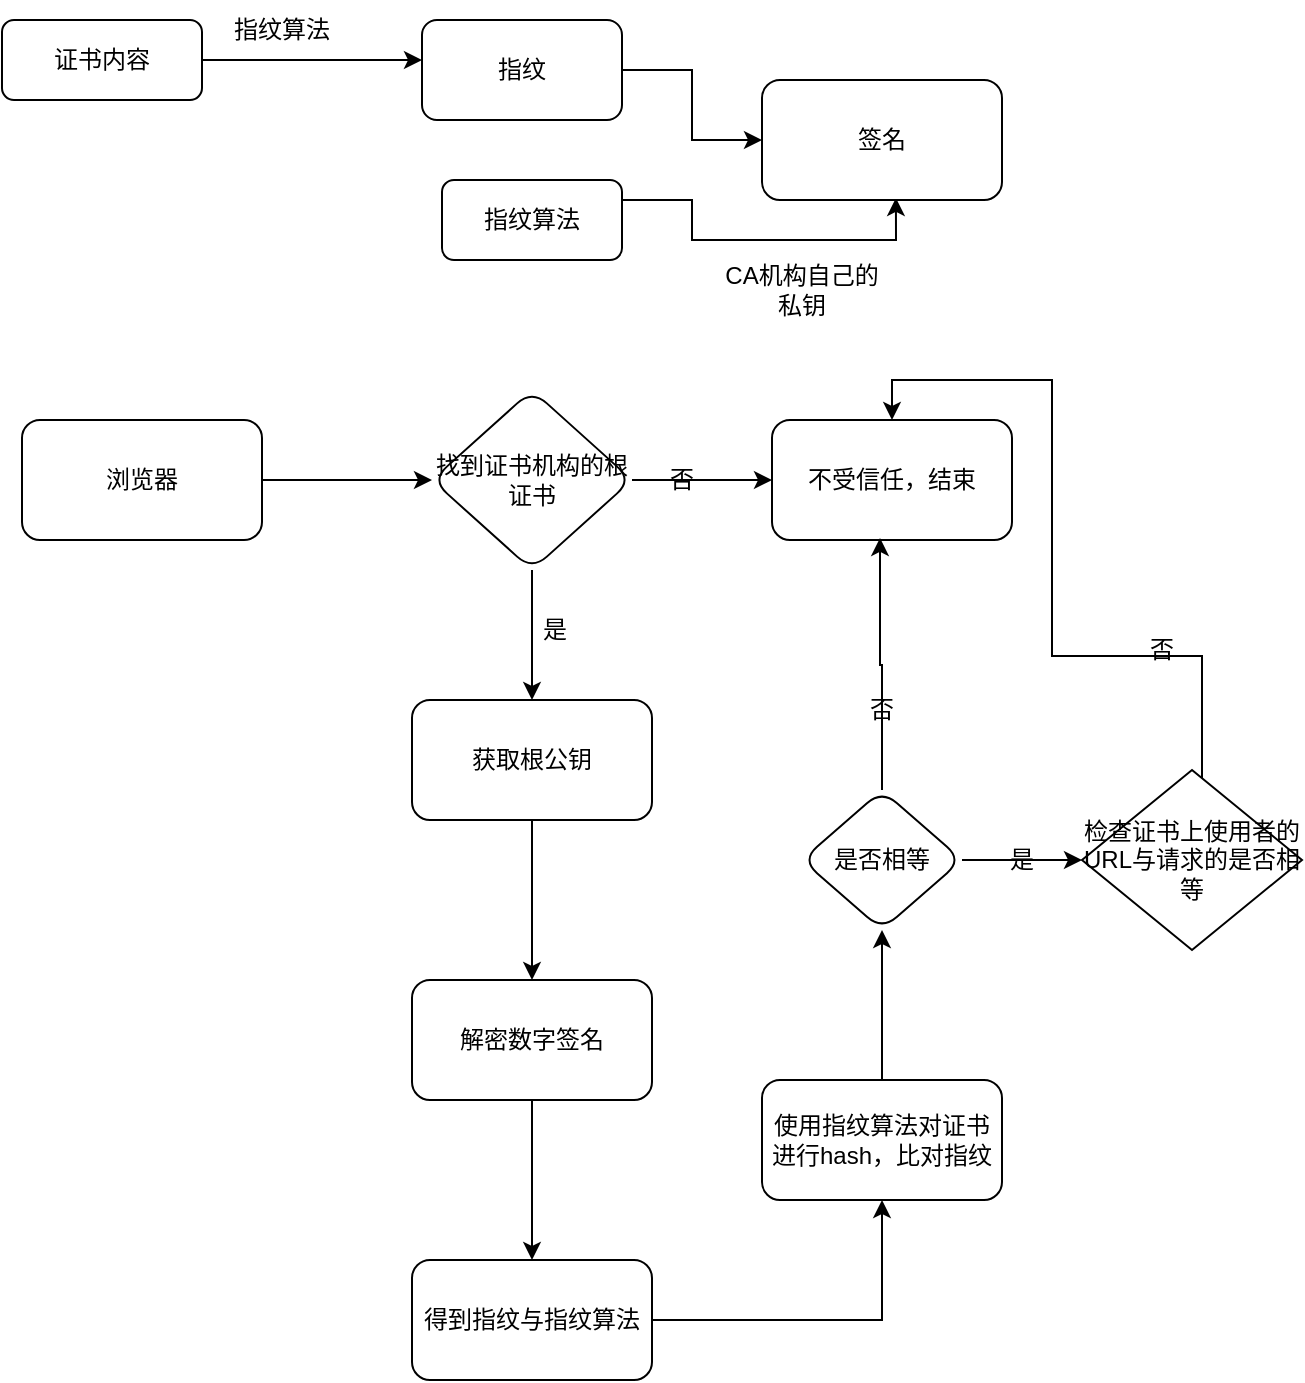 <mxfile version="20.0.4" type="github">
  <diagram id="C5RBs43oDa-KdzZeNtuy" name="Page-1">
    <mxGraphModel dx="1662" dy="706" grid="1" gridSize="10" guides="1" tooltips="1" connect="1" arrows="1" fold="1" page="1" pageScale="1" pageWidth="827" pageHeight="1169" math="0" shadow="0">
      <root>
        <mxCell id="WIyWlLk6GJQsqaUBKTNV-0" />
        <mxCell id="WIyWlLk6GJQsqaUBKTNV-1" parent="WIyWlLk6GJQsqaUBKTNV-0" />
        <mxCell id="2fIj8lZ6WPOgDqfGMR6m-3" value="" style="edgeStyle=orthogonalEdgeStyle;rounded=0;orthogonalLoop=1;jettySize=auto;html=1;" parent="WIyWlLk6GJQsqaUBKTNV-1" source="WIyWlLk6GJQsqaUBKTNV-7" target="2fIj8lZ6WPOgDqfGMR6m-2" edge="1">
          <mxGeometry relative="1" as="geometry">
            <Array as="points">
              <mxPoint x="290" y="130" />
              <mxPoint x="290" y="130" />
            </Array>
          </mxGeometry>
        </mxCell>
        <mxCell id="WIyWlLk6GJQsqaUBKTNV-7" value="证书内容" style="rounded=1;whiteSpace=wrap;html=1;fontSize=12;glass=0;strokeWidth=1;shadow=0;" parent="WIyWlLk6GJQsqaUBKTNV-1" vertex="1">
          <mxGeometry x="160" y="110" width="100" height="40" as="geometry" />
        </mxCell>
        <mxCell id="2fIj8lZ6WPOgDqfGMR6m-11" style="edgeStyle=orthogonalEdgeStyle;rounded=0;orthogonalLoop=1;jettySize=auto;html=1;exitX=1;exitY=0.25;exitDx=0;exitDy=0;entryX=0.558;entryY=0.983;entryDx=0;entryDy=0;entryPerimeter=0;" parent="WIyWlLk6GJQsqaUBKTNV-1" source="WIyWlLk6GJQsqaUBKTNV-12" target="2fIj8lZ6WPOgDqfGMR6m-8" edge="1">
          <mxGeometry relative="1" as="geometry" />
        </mxCell>
        <mxCell id="WIyWlLk6GJQsqaUBKTNV-12" value="指纹算法" style="rounded=1;whiteSpace=wrap;html=1;fontSize=12;glass=0;strokeWidth=1;shadow=0;" parent="WIyWlLk6GJQsqaUBKTNV-1" vertex="1">
          <mxGeometry x="380" y="190" width="90" height="40" as="geometry" />
        </mxCell>
        <mxCell id="2fIj8lZ6WPOgDqfGMR6m-9" style="edgeStyle=orthogonalEdgeStyle;rounded=0;orthogonalLoop=1;jettySize=auto;html=1;exitX=1;exitY=0.5;exitDx=0;exitDy=0;" parent="WIyWlLk6GJQsqaUBKTNV-1" source="2fIj8lZ6WPOgDqfGMR6m-2" target="2fIj8lZ6WPOgDqfGMR6m-8" edge="1">
          <mxGeometry relative="1" as="geometry" />
        </mxCell>
        <mxCell id="2fIj8lZ6WPOgDqfGMR6m-2" value="指纹" style="whiteSpace=wrap;html=1;rounded=1;glass=0;strokeWidth=1;shadow=0;" parent="WIyWlLk6GJQsqaUBKTNV-1" vertex="1">
          <mxGeometry x="370" y="110" width="100" height="50" as="geometry" />
        </mxCell>
        <mxCell id="2fIj8lZ6WPOgDqfGMR6m-7" value="指纹算法" style="text;html=1;strokeColor=none;fillColor=none;align=center;verticalAlign=middle;whiteSpace=wrap;rounded=0;" parent="WIyWlLk6GJQsqaUBKTNV-1" vertex="1">
          <mxGeometry x="270" y="100" width="60" height="30" as="geometry" />
        </mxCell>
        <mxCell id="2fIj8lZ6WPOgDqfGMR6m-8" value="签名" style="rounded=1;whiteSpace=wrap;html=1;" parent="WIyWlLk6GJQsqaUBKTNV-1" vertex="1">
          <mxGeometry x="540" y="140" width="120" height="60" as="geometry" />
        </mxCell>
        <mxCell id="2fIj8lZ6WPOgDqfGMR6m-14" value="CA机构自己的私钥" style="text;html=1;strokeColor=none;fillColor=none;align=center;verticalAlign=middle;whiteSpace=wrap;rounded=0;" parent="WIyWlLk6GJQsqaUBKTNV-1" vertex="1">
          <mxGeometry x="520" y="230" width="80" height="30" as="geometry" />
        </mxCell>
        <mxCell id="2fIj8lZ6WPOgDqfGMR6m-22" value="" style="edgeStyle=orthogonalEdgeStyle;rounded=0;orthogonalLoop=1;jettySize=auto;html=1;" parent="WIyWlLk6GJQsqaUBKTNV-1" source="2fIj8lZ6WPOgDqfGMR6m-15" target="2fIj8lZ6WPOgDqfGMR6m-21" edge="1">
          <mxGeometry relative="1" as="geometry" />
        </mxCell>
        <mxCell id="2fIj8lZ6WPOgDqfGMR6m-15" value="浏览器" style="rounded=1;whiteSpace=wrap;html=1;" parent="WIyWlLk6GJQsqaUBKTNV-1" vertex="1">
          <mxGeometry x="170" y="310" width="120" height="60" as="geometry" />
        </mxCell>
        <mxCell id="2fIj8lZ6WPOgDqfGMR6m-24" value="" style="edgeStyle=orthogonalEdgeStyle;rounded=0;orthogonalLoop=1;jettySize=auto;html=1;" parent="WIyWlLk6GJQsqaUBKTNV-1" source="2fIj8lZ6WPOgDqfGMR6m-21" target="2fIj8lZ6WPOgDqfGMR6m-23" edge="1">
          <mxGeometry relative="1" as="geometry">
            <Array as="points">
              <mxPoint x="500" y="340" />
              <mxPoint x="500" y="340" />
            </Array>
          </mxGeometry>
        </mxCell>
        <mxCell id="2fIj8lZ6WPOgDqfGMR6m-26" value="" style="edgeStyle=orthogonalEdgeStyle;rounded=0;orthogonalLoop=1;jettySize=auto;html=1;" parent="WIyWlLk6GJQsqaUBKTNV-1" source="2fIj8lZ6WPOgDqfGMR6m-21" target="2fIj8lZ6WPOgDqfGMR6m-25" edge="1">
          <mxGeometry relative="1" as="geometry" />
        </mxCell>
        <mxCell id="2fIj8lZ6WPOgDqfGMR6m-21" value="找到证书机构的根证书" style="rhombus;whiteSpace=wrap;html=1;rounded=1;" parent="WIyWlLk6GJQsqaUBKTNV-1" vertex="1">
          <mxGeometry x="375" y="295" width="100" height="90" as="geometry" />
        </mxCell>
        <mxCell id="2fIj8lZ6WPOgDqfGMR6m-23" value="不受信任，结束" style="whiteSpace=wrap;html=1;rounded=1;" parent="WIyWlLk6GJQsqaUBKTNV-1" vertex="1">
          <mxGeometry x="545" y="310" width="120" height="60" as="geometry" />
        </mxCell>
        <mxCell id="2fIj8lZ6WPOgDqfGMR6m-28" value="" style="edgeStyle=orthogonalEdgeStyle;rounded=0;orthogonalLoop=1;jettySize=auto;html=1;" parent="WIyWlLk6GJQsqaUBKTNV-1" source="2fIj8lZ6WPOgDqfGMR6m-25" target="2fIj8lZ6WPOgDqfGMR6m-27" edge="1">
          <mxGeometry relative="1" as="geometry" />
        </mxCell>
        <mxCell id="2fIj8lZ6WPOgDqfGMR6m-25" value="获取根公钥" style="whiteSpace=wrap;html=1;rounded=1;" parent="WIyWlLk6GJQsqaUBKTNV-1" vertex="1">
          <mxGeometry x="365" y="450" width="120" height="60" as="geometry" />
        </mxCell>
        <mxCell id="2fIj8lZ6WPOgDqfGMR6m-30" value="" style="edgeStyle=orthogonalEdgeStyle;rounded=0;orthogonalLoop=1;jettySize=auto;html=1;" parent="WIyWlLk6GJQsqaUBKTNV-1" source="2fIj8lZ6WPOgDqfGMR6m-27" target="2fIj8lZ6WPOgDqfGMR6m-29" edge="1">
          <mxGeometry relative="1" as="geometry" />
        </mxCell>
        <mxCell id="2fIj8lZ6WPOgDqfGMR6m-27" value="解密数字签名" style="whiteSpace=wrap;html=1;rounded=1;" parent="WIyWlLk6GJQsqaUBKTNV-1" vertex="1">
          <mxGeometry x="365" y="590" width="120" height="60" as="geometry" />
        </mxCell>
        <mxCell id="2fIj8lZ6WPOgDqfGMR6m-32" value="" style="edgeStyle=orthogonalEdgeStyle;rounded=0;orthogonalLoop=1;jettySize=auto;html=1;" parent="WIyWlLk6GJQsqaUBKTNV-1" source="2fIj8lZ6WPOgDqfGMR6m-29" target="2fIj8lZ6WPOgDqfGMR6m-31" edge="1">
          <mxGeometry relative="1" as="geometry" />
        </mxCell>
        <mxCell id="2fIj8lZ6WPOgDqfGMR6m-29" value="得到指纹与指纹算法" style="whiteSpace=wrap;html=1;rounded=1;" parent="WIyWlLk6GJQsqaUBKTNV-1" vertex="1">
          <mxGeometry x="365" y="730" width="120" height="60" as="geometry" />
        </mxCell>
        <mxCell id="2fIj8lZ6WPOgDqfGMR6m-34" value="" style="edgeStyle=orthogonalEdgeStyle;rounded=0;orthogonalLoop=1;jettySize=auto;html=1;" parent="WIyWlLk6GJQsqaUBKTNV-1" source="2fIj8lZ6WPOgDqfGMR6m-31" target="2fIj8lZ6WPOgDqfGMR6m-33" edge="1">
          <mxGeometry relative="1" as="geometry" />
        </mxCell>
        <mxCell id="2fIj8lZ6WPOgDqfGMR6m-31" value="使用指纹算法对证书进行hash，比对指纹" style="whiteSpace=wrap;html=1;rounded=1;" parent="WIyWlLk6GJQsqaUBKTNV-1" vertex="1">
          <mxGeometry x="540" y="640" width="120" height="60" as="geometry" />
        </mxCell>
        <mxCell id="2fIj8lZ6WPOgDqfGMR6m-37" value="" style="edgeStyle=orthogonalEdgeStyle;rounded=0;orthogonalLoop=1;jettySize=auto;html=1;" parent="WIyWlLk6GJQsqaUBKTNV-1" source="2fIj8lZ6WPOgDqfGMR6m-33" edge="1">
          <mxGeometry relative="1" as="geometry">
            <mxPoint x="700" y="530" as="targetPoint" />
          </mxGeometry>
        </mxCell>
        <mxCell id="vofnRT_t94HMkCCuekAP-1" style="edgeStyle=orthogonalEdgeStyle;rounded=0;orthogonalLoop=1;jettySize=auto;html=1;entryX=0.45;entryY=0.983;entryDx=0;entryDy=0;entryPerimeter=0;" edge="1" parent="WIyWlLk6GJQsqaUBKTNV-1" source="2fIj8lZ6WPOgDqfGMR6m-33" target="2fIj8lZ6WPOgDqfGMR6m-23">
          <mxGeometry relative="1" as="geometry" />
        </mxCell>
        <mxCell id="2fIj8lZ6WPOgDqfGMR6m-33" value="是否相等" style="rhombus;whiteSpace=wrap;html=1;rounded=1;" parent="WIyWlLk6GJQsqaUBKTNV-1" vertex="1">
          <mxGeometry x="560" y="495" width="80" height="70" as="geometry" />
        </mxCell>
        <mxCell id="2fIj8lZ6WPOgDqfGMR6m-40" style="edgeStyle=orthogonalEdgeStyle;rounded=0;orthogonalLoop=1;jettySize=auto;html=1;entryX=0.5;entryY=0;entryDx=0;entryDy=0;" parent="WIyWlLk6GJQsqaUBKTNV-1" source="2fIj8lZ6WPOgDqfGMR6m-38" target="2fIj8lZ6WPOgDqfGMR6m-23" edge="1">
          <mxGeometry relative="1" as="geometry">
            <Array as="points">
              <mxPoint x="760" y="428" />
              <mxPoint x="685" y="428" />
              <mxPoint x="685" y="290" />
              <mxPoint x="605" y="290" />
            </Array>
          </mxGeometry>
        </mxCell>
        <mxCell id="2fIj8lZ6WPOgDqfGMR6m-38" value="检查证书上使用者的URL与请求的是否相等" style="rhombus;whiteSpace=wrap;html=1;" parent="WIyWlLk6GJQsqaUBKTNV-1" vertex="1">
          <mxGeometry x="700" y="485" width="110" height="90" as="geometry" />
        </mxCell>
        <mxCell id="vofnRT_t94HMkCCuekAP-2" value="是" style="text;html=1;strokeColor=none;fillColor=none;align=center;verticalAlign=middle;whiteSpace=wrap;rounded=0;" vertex="1" parent="WIyWlLk6GJQsqaUBKTNV-1">
          <mxGeometry x="414" y="400" width="45" height="30" as="geometry" />
        </mxCell>
        <mxCell id="vofnRT_t94HMkCCuekAP-3" value="否" style="text;html=1;strokeColor=none;fillColor=none;align=center;verticalAlign=middle;whiteSpace=wrap;rounded=0;" vertex="1" parent="WIyWlLk6GJQsqaUBKTNV-1">
          <mxGeometry x="470" y="325" width="60" height="30" as="geometry" />
        </mxCell>
        <mxCell id="vofnRT_t94HMkCCuekAP-4" value="否" style="text;html=1;strokeColor=none;fillColor=none;align=center;verticalAlign=middle;whiteSpace=wrap;rounded=0;" vertex="1" parent="WIyWlLk6GJQsqaUBKTNV-1">
          <mxGeometry x="570" y="440" width="60" height="30" as="geometry" />
        </mxCell>
        <mxCell id="vofnRT_t94HMkCCuekAP-5" value="是" style="text;html=1;strokeColor=none;fillColor=none;align=center;verticalAlign=middle;whiteSpace=wrap;rounded=0;" vertex="1" parent="WIyWlLk6GJQsqaUBKTNV-1">
          <mxGeometry x="640" y="515" width="60" height="30" as="geometry" />
        </mxCell>
        <mxCell id="vofnRT_t94HMkCCuekAP-6" value="否" style="text;html=1;strokeColor=none;fillColor=none;align=center;verticalAlign=middle;whiteSpace=wrap;rounded=0;" vertex="1" parent="WIyWlLk6GJQsqaUBKTNV-1">
          <mxGeometry x="710" y="410" width="60" height="30" as="geometry" />
        </mxCell>
      </root>
    </mxGraphModel>
  </diagram>
</mxfile>
